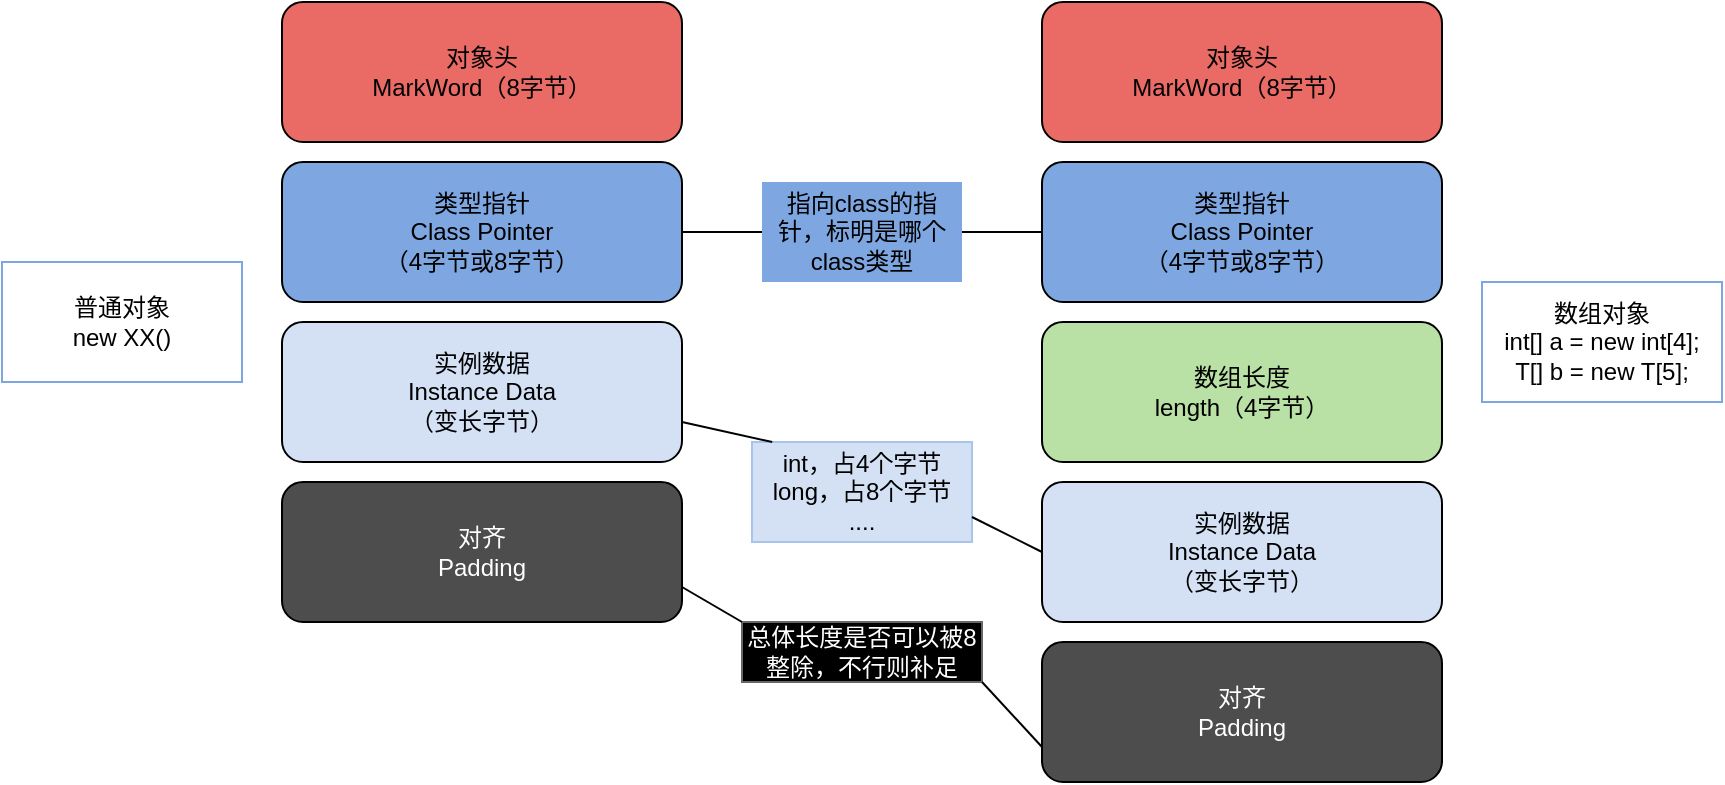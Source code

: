 <mxfile version="13.0.3" type="device"><diagram id="so9wLSva70wAQug-CpPf" name="第 1 页"><mxGraphModel dx="1346" dy="790" grid="1" gridSize="10" guides="1" tooltips="1" connect="1" arrows="1" fold="1" page="1" pageScale="1" pageWidth="827" pageHeight="1169" math="0" shadow="0"><root><mxCell id="0"/><mxCell id="1" parent="0"/><mxCell id="J4YHgYOBITaQw1wKPxJY-1" value="对象头&lt;br&gt;MarkWord（8字节）" style="rounded=1;whiteSpace=wrap;html=1;fillColor=#EA6B66;" vertex="1" parent="1"><mxGeometry x="140" y="90" width="200" height="70" as="geometry"/></mxCell><mxCell id="J4YHgYOBITaQw1wKPxJY-2" value="类型指针&lt;br&gt;Class Pointer&lt;br&gt;（4字节或8字节）" style="rounded=1;whiteSpace=wrap;html=1;fillColor=#7EA6E0;" vertex="1" parent="1"><mxGeometry x="140" y="170" width="200" height="70" as="geometry"/></mxCell><mxCell id="J4YHgYOBITaQw1wKPxJY-3" value="指向class的指针，标明是哪个class类型" style="text;html=1;strokeColor=none;fillColor=#7EA6E0;align=center;verticalAlign=middle;whiteSpace=wrap;rounded=0;" vertex="1" parent="1"><mxGeometry x="380" y="180" width="100" height="50" as="geometry"/></mxCell><mxCell id="J4YHgYOBITaQw1wKPxJY-4" value="实例数据&lt;br&gt;Instance Data&lt;br&gt;（变长字节）" style="rounded=1;whiteSpace=wrap;html=1;fillColor=#D4E1F5;" vertex="1" parent="1"><mxGeometry x="140" y="250" width="200" height="70" as="geometry"/></mxCell><mxCell id="J4YHgYOBITaQw1wKPxJY-5" value="&lt;font color=&quot;#ffffff&quot;&gt;对齐&lt;br&gt;Padding&lt;/font&gt;" style="rounded=1;whiteSpace=wrap;html=1;fillColor=#4D4D4D;" vertex="1" parent="1"><mxGeometry x="140" y="330" width="200" height="70" as="geometry"/></mxCell><mxCell id="J4YHgYOBITaQw1wKPxJY-6" value="int，占4个字节&lt;br&gt;long，占8个字节&lt;br&gt;...." style="text;html=1;strokeColor=#A9C4EB;fillColor=#D4E1F5;align=center;verticalAlign=middle;whiteSpace=wrap;rounded=0;shadow=0;" vertex="1" parent="1"><mxGeometry x="375" y="310" width="110" height="50" as="geometry"/></mxCell><mxCell id="J4YHgYOBITaQw1wKPxJY-7" value="&lt;font color=&quot;#ffffff&quot;&gt;总体长度是否可以被8整除，不行则补足&lt;/font&gt;" style="text;html=1;strokeColor=#666666;fillColor=#000000;align=center;verticalAlign=middle;whiteSpace=wrap;rounded=0;" vertex="1" parent="1"><mxGeometry x="370" y="400" width="120" height="30" as="geometry"/></mxCell><mxCell id="J4YHgYOBITaQw1wKPxJY-8" value="普通对象&lt;br&gt;new XX()" style="rounded=0;whiteSpace=wrap;html=1;strokeColor=#7EA6E0;fillColor=none;" vertex="1" parent="1"><mxGeometry y="220" width="120" height="60" as="geometry"/></mxCell><mxCell id="J4YHgYOBITaQw1wKPxJY-9" value="对象头&lt;br&gt;MarkWord（8字节）" style="rounded=1;whiteSpace=wrap;html=1;fillColor=#EA6B66;" vertex="1" parent="1"><mxGeometry x="520" y="90" width="200" height="70" as="geometry"/></mxCell><mxCell id="J4YHgYOBITaQw1wKPxJY-10" value="类型指针&lt;br&gt;Class Pointer&lt;br&gt;（4字节或8字节）" style="rounded=1;whiteSpace=wrap;html=1;fillColor=#7EA6E0;" vertex="1" parent="1"><mxGeometry x="520" y="170" width="200" height="70" as="geometry"/></mxCell><mxCell id="J4YHgYOBITaQw1wKPxJY-12" value="实例数据&lt;br&gt;Instance Data&lt;br&gt;（变长字节）" style="rounded=1;whiteSpace=wrap;html=1;fillColor=#D4E1F5;" vertex="1" parent="1"><mxGeometry x="520" y="330" width="200" height="70" as="geometry"/></mxCell><mxCell id="J4YHgYOBITaQw1wKPxJY-13" value="&lt;font color=&quot;#ffffff&quot;&gt;对齐&lt;br&gt;Padding&lt;/font&gt;" style="rounded=1;whiteSpace=wrap;html=1;fillColor=#4D4D4D;" vertex="1" parent="1"><mxGeometry x="520" y="410" width="200" height="70" as="geometry"/></mxCell><mxCell id="J4YHgYOBITaQw1wKPxJY-16" value="数组对象&lt;br&gt;int[] a = new int[4];&lt;br&gt;T[] b = new T[5];" style="rounded=0;whiteSpace=wrap;html=1;strokeColor=#7EA6E0;fillColor=none;" vertex="1" parent="1"><mxGeometry x="740" y="230" width="120" height="60" as="geometry"/></mxCell><mxCell id="J4YHgYOBITaQw1wKPxJY-17" value="数组长度&lt;br&gt;length（4字节）" style="rounded=1;whiteSpace=wrap;html=1;fillColor=#B9E0A5;" vertex="1" parent="1"><mxGeometry x="520" y="250" width="200" height="70" as="geometry"/></mxCell><mxCell id="J4YHgYOBITaQw1wKPxJY-18" value="" style="endArrow=none;html=1;entryX=0.092;entryY=0;entryDx=0;entryDy=0;entryPerimeter=0;" edge="1" parent="1" target="J4YHgYOBITaQw1wKPxJY-6"><mxGeometry width="50" height="50" relative="1" as="geometry"><mxPoint x="340" y="300" as="sourcePoint"/><mxPoint x="390" y="250" as="targetPoint"/></mxGeometry></mxCell><mxCell id="J4YHgYOBITaQw1wKPxJY-21" value="" style="endArrow=none;html=1;entryX=1;entryY=0.75;entryDx=0;entryDy=0;exitX=0;exitY=0.5;exitDx=0;exitDy=0;" edge="1" parent="1" source="J4YHgYOBITaQw1wKPxJY-12" target="J4YHgYOBITaQw1wKPxJY-6"><mxGeometry width="50" height="50" relative="1" as="geometry"><mxPoint x="390" y="430" as="sourcePoint"/><mxPoint x="440" y="380" as="targetPoint"/></mxGeometry></mxCell><mxCell id="J4YHgYOBITaQw1wKPxJY-22" value="" style="endArrow=none;html=1;entryX=1;entryY=0.75;entryDx=0;entryDy=0;exitX=0;exitY=0;exitDx=0;exitDy=0;" edge="1" parent="1" source="J4YHgYOBITaQw1wKPxJY-7" target="J4YHgYOBITaQw1wKPxJY-5"><mxGeometry width="50" height="50" relative="1" as="geometry"><mxPoint x="390" y="430" as="sourcePoint"/><mxPoint x="440" y="380" as="targetPoint"/></mxGeometry></mxCell><mxCell id="J4YHgYOBITaQw1wKPxJY-23" value="" style="endArrow=none;html=1;entryX=0;entryY=0.75;entryDx=0;entryDy=0;exitX=1;exitY=1;exitDx=0;exitDy=0;" edge="1" parent="1" source="J4YHgYOBITaQw1wKPxJY-7" target="J4YHgYOBITaQw1wKPxJY-13"><mxGeometry width="50" height="50" relative="1" as="geometry"><mxPoint x="390" y="430" as="sourcePoint"/><mxPoint x="440" y="380" as="targetPoint"/></mxGeometry></mxCell><mxCell id="J4YHgYOBITaQw1wKPxJY-24" value="" style="endArrow=none;html=1;entryX=1;entryY=0.5;entryDx=0;entryDy=0;exitX=0;exitY=0.5;exitDx=0;exitDy=0;" edge="1" parent="1" source="J4YHgYOBITaQw1wKPxJY-3" target="J4YHgYOBITaQw1wKPxJY-2"><mxGeometry width="50" height="50" relative="1" as="geometry"><mxPoint x="390" y="430" as="sourcePoint"/><mxPoint x="440" y="380" as="targetPoint"/></mxGeometry></mxCell><mxCell id="J4YHgYOBITaQw1wKPxJY-25" value="" style="endArrow=none;html=1;entryX=0;entryY=0.5;entryDx=0;entryDy=0;exitX=1;exitY=0.5;exitDx=0;exitDy=0;" edge="1" parent="1" source="J4YHgYOBITaQw1wKPxJY-3" target="J4YHgYOBITaQw1wKPxJY-10"><mxGeometry width="50" height="50" relative="1" as="geometry"><mxPoint x="390" y="430" as="sourcePoint"/><mxPoint x="440" y="380" as="targetPoint"/></mxGeometry></mxCell></root></mxGraphModel></diagram></mxfile>
